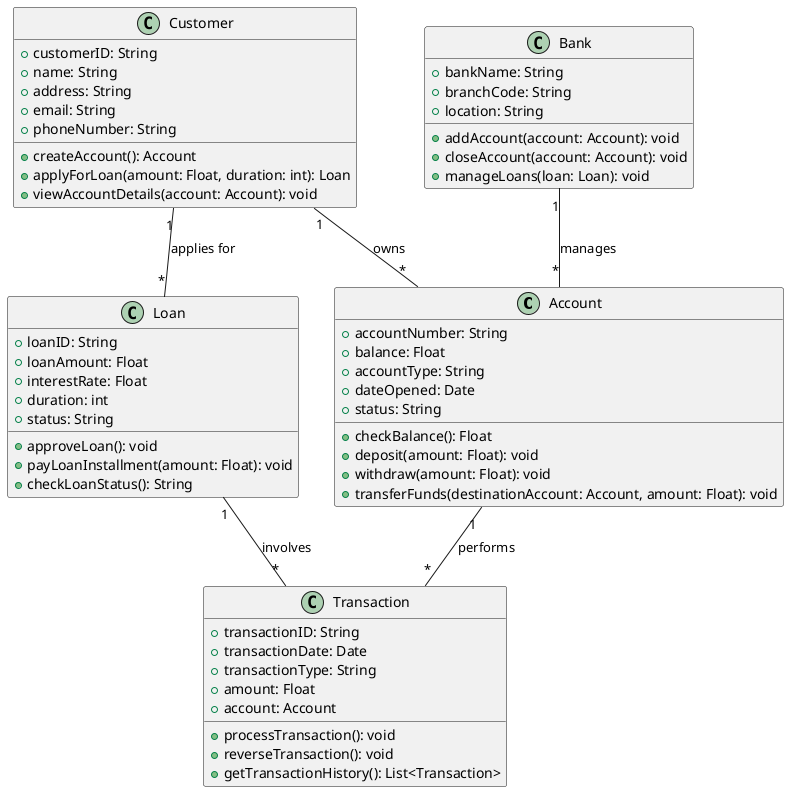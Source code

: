 @startuml

class Account {
  +accountNumber: String
  +balance: Float
  +accountType: String
  +dateOpened: Date
  +status: String
  +checkBalance(): Float
  +deposit(amount: Float): void
  +withdraw(amount: Float): void
  +transferFunds(destinationAccount: Account, amount: Float): void
}

class Transaction {
  +transactionID: String
  +transactionDate: Date
  +transactionType: String
  +amount: Float
  +account: Account
  +processTransaction(): void
  +reverseTransaction(): void
  +getTransactionHistory(): List<Transaction>
}

class Customer {
  +customerID: String
  +name: String
  +address: String
  +email: String
  +phoneNumber: String
  +createAccount(): Account
  +applyForLoan(amount: Float, duration: int): Loan
  +viewAccountDetails(account: Account): void
}

class Bank {
  +bankName: String
  +branchCode: String
  +location: String
  +addAccount(account: Account): void
  +closeAccount(account: Account): void
  +manageLoans(loan: Loan): void
}

class Loan {
  +loanID: String
  +loanAmount: Float
  +interestRate: Float
  +duration: int
  +status: String
  +approveLoan(): void
  +payLoanInstallment(amount: Float): void
  +checkLoanStatus(): String
}

Customer "1" -- "*" Account : owns
Account "1" -- "*" Transaction : performs
Bank "1" -- "*" Account : manages
Customer "1" -- "*" Loan : applies for
Loan "1" -- "*" Transaction : involves

@enduml
